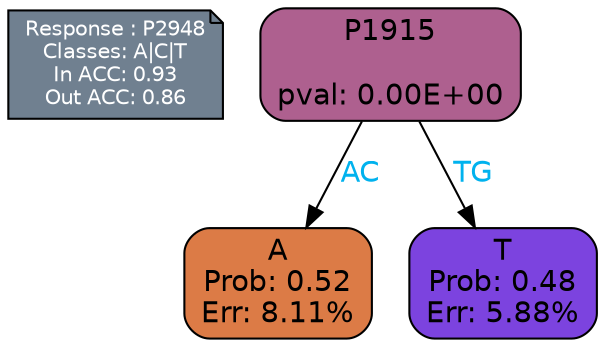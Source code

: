 digraph Tree {
node [shape=box, style="filled, rounded", color="black", fontname=helvetica] ;
graph [ranksep=equally, splines=polylines, bgcolor=transparent, dpi=600] ;
edge [fontname=helvetica] ;
LEGEND [label="Response : P2948
Classes: A|C|T
In ACC: 0.93
Out ACC: 0.86
",shape=note,align=left,style=filled,fillcolor="slategray",fontcolor="white",fontsize=10];1 [label="P1915

pval: 0.00E+00", fillcolor="#ae608f"] ;
2 [label="A
Prob: 0.52
Err: 8.11%", fillcolor="#dc7b46"] ;
3 [label="T
Prob: 0.48
Err: 5.88%", fillcolor="#7c43df"] ;
1 -> 2 [label="AC",fontcolor=deepskyblue2] ;
1 -> 3 [label="TG",fontcolor=deepskyblue2] ;
{rank = same; 2;3;}{rank = same; LEGEND;1;}}